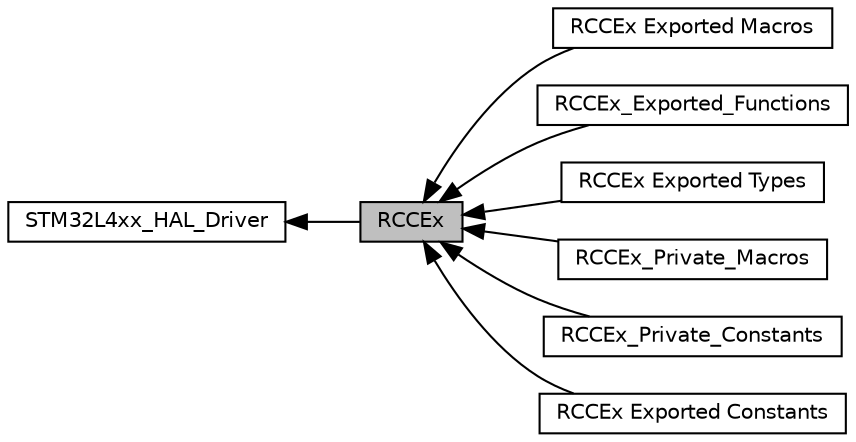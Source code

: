 digraph "RCCEx"
{
  edge [fontname="Helvetica",fontsize="10",labelfontname="Helvetica",labelfontsize="10"];
  node [fontname="Helvetica",fontsize="10",shape=box];
  rankdir=LR;
  Node5 [label="RCCEx Exported Macros",height=0.2,width=0.4,color="black", fillcolor="white", style="filled",URL="$group___r_c_c_ex___exported___macros.html",tooltip=" "];
  Node2 [label="STM32L4xx_HAL_Driver",height=0.2,width=0.4,color="black", fillcolor="white", style="filled",URL="$group___s_t_m32_l4xx___h_a_l___driver.html",tooltip=" "];
  Node1 [label="RCCEx",height=0.2,width=0.4,color="black", fillcolor="grey75", style="filled", fontcolor="black",tooltip="RCC Extended HAL module driver."];
  Node6 [label="RCCEx_Exported_Functions",height=0.2,width=0.4,color="black", fillcolor="white", style="filled",URL="$group___r_c_c_ex___exported___functions.html",tooltip=" "];
  Node3 [label="RCCEx Exported Types",height=0.2,width=0.4,color="black", fillcolor="white", style="filled",URL="$group___r_c_c_ex___exported___types.html",tooltip=" "];
  Node8 [label="RCCEx_Private_Macros",height=0.2,width=0.4,color="black", fillcolor="white", style="filled",URL="$group___r_c_c_ex___private___macros.html",tooltip=" "];
  Node7 [label="RCCEx_Private_Constants",height=0.2,width=0.4,color="black", fillcolor="white", style="filled",URL="$group___r_c_c_ex___private___constants.html",tooltip=" "];
  Node4 [label="RCCEx Exported Constants",height=0.2,width=0.4,color="black", fillcolor="white", style="filled",URL="$group___r_c_c_ex___exported___constants.html",tooltip=" "];
  Node2->Node1 [shape=plaintext, dir="back", style="solid"];
  Node1->Node3 [shape=plaintext, dir="back", style="solid"];
  Node1->Node4 [shape=plaintext, dir="back", style="solid"];
  Node1->Node5 [shape=plaintext, dir="back", style="solid"];
  Node1->Node6 [shape=plaintext, dir="back", style="solid"];
  Node1->Node7 [shape=plaintext, dir="back", style="solid"];
  Node1->Node8 [shape=plaintext, dir="back", style="solid"];
}
